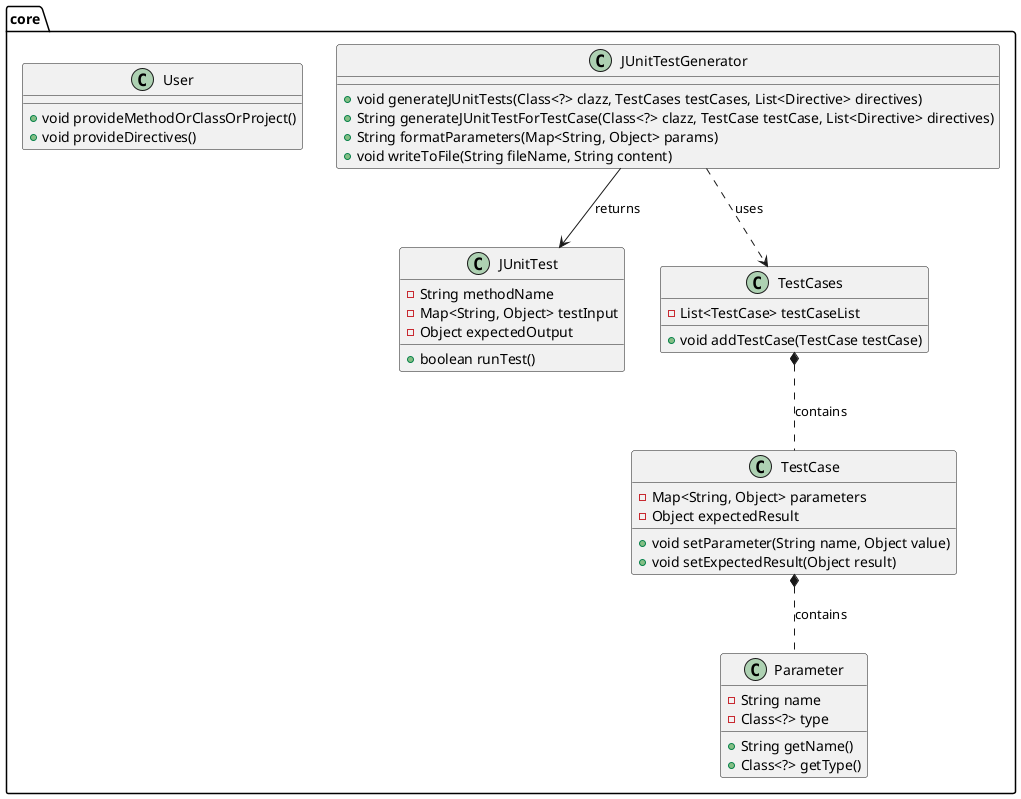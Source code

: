 @startuml

package core {
    class JUnitTest {
        -String methodName
        -Map<String, Object> testInput
        -Object expectedOutput

        +boolean runTest()
    }

    class JUnitTestGenerator {
        +void generateJUnitTests(Class<?> clazz, TestCases testCases, List<Directive> directives)
        +String generateJUnitTestForTestCase(Class<?> clazz, TestCase testCase, List<Directive> directives)
        +String formatParameters(Map<String, Object> params)
        +void writeToFile(String fileName, String content)
    }

    class Parameter {
        -String name
        -Class<?> type

        +String getName()
        +Class<?> getType()
    }

    class TestCase {
        -Map<String, Object> parameters
        -Object expectedResult

        +void setParameter(String name, Object value)
        +void setExpectedResult(Object result)
    }

    class TestCases {
        -List<TestCase> testCaseList

        +void addTestCase(TestCase testCase)
    }

    class User {
        +void provideMethodOrClassOrProject()
        +void provideDirectives()
    }

    JUnitTestGenerator --> JUnitTest : returns
    JUnitTestGenerator ..> TestCases : uses
    TestCase *.. Parameter :contains
    TestCases *.. TestCase :contains
}

@enduml

